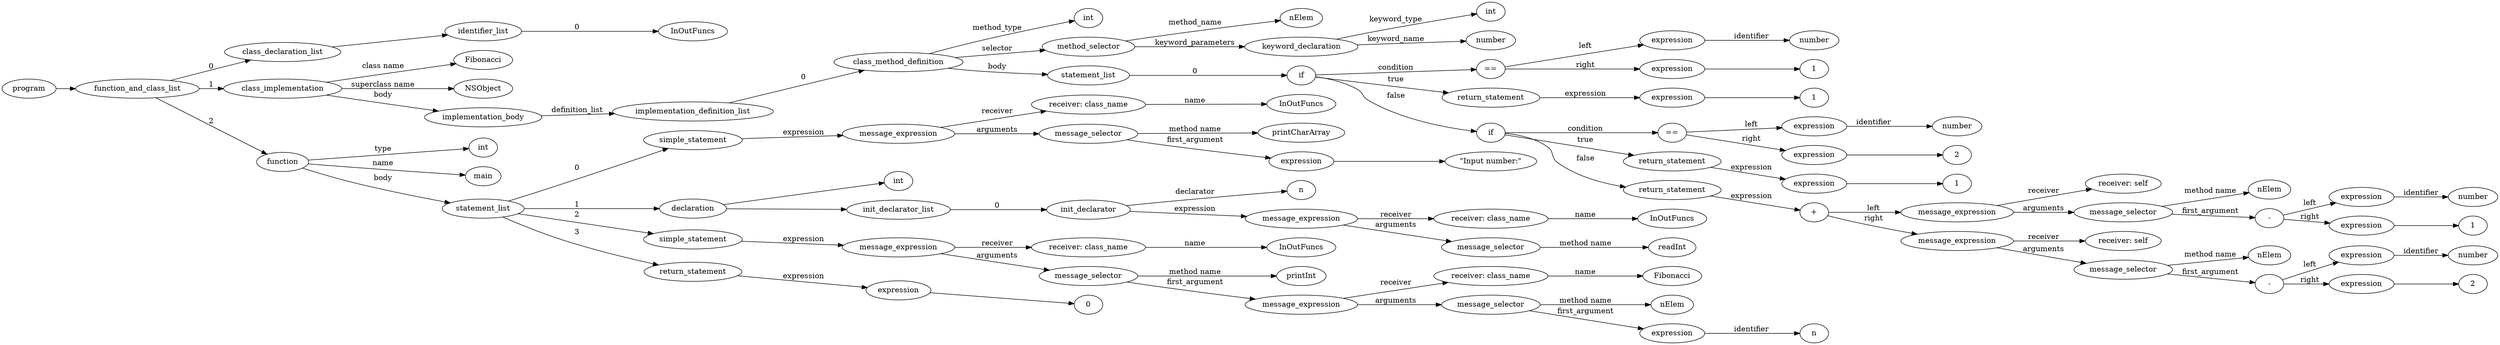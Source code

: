 digraph ObjectiveC { rankdir="LR";
71[label="program"];
71->2;
2[label="function_and_class_list"];
2->1[label="0"];
1[label="class_declaration_list"];
1->0;
0[label="identifier_list"];
0.0 [label="InOutFuncs"];
0->0.0 [label="0"];
2->43[label="1"];
43[label="class_implementation"];
43.1 [label="Fibonacci"];
43->43.1 [label="class name"];
43.2 [label="NSObject"];
43->43.2 [label="superclass name"];
43->42[label="body"];
42[label="implementation_body"];
42->41[label="definition_list"];
41[label="implementation_definition_list"];
41->40[label="0"];
40[label="class_method_definition"];
40->3[label="method_type"];
3[label="int"];
40->6[label="selector"];
6[label="method_selector"];
6->6.1 [label="method_name"];
6.1 [label="nElem"];
6->5[label="keyword_parameters"];
5[label="keyword_declaration"];
5->4[label="keyword_type"];
4[label="int"];
5->5.2 [label="keyword_name"];
5.2 [label="number"];
40->39[label="body"];
39[label="statement_list"];
39->38[label="0"];
38[label="if"];
38->10[label="condition"];
10[label="expression"];
10[label="=="];
10->7[label="left"];
7[label="expression"];
7->7.1 [label="identifier"];7.1[label="number"];
10->9[label="right"];
9[label="expression"];
9->8;
8[label="1"];
38->13[label="true"];
13[label="return_statement"];
13->12[label="expression"];
12[label="expression"];
12->11;
11[label="1"];
38->37[label="false"];
37[label="if"];
37->17[label="condition"];
17[label="expression"];
17[label="=="];
17->14[label="left"];
14[label="expression"];
14->14.1 [label="identifier"];14.1[label="number"];
17->16[label="right"];
16[label="expression"];
16->15;
15[label="2"];
37->20[label="true"];
20[label="return_statement"];
20->19[label="expression"];
19[label="expression"];
19->18;
18[label="1"];
37->36[label="false"];
36[label="return_statement"];
36->35[label="expression"];
35[label="expression"];
35[label="+"];
35->27[label="left"];
27[label="expression"];
27[label="message_expression"];
27->21[label="receiver"];
21[label="receiver: self"];
27->26[label="arguments"];
26[label="message_selector"];
26.1 [label="nElem"];
26->26.1 [label="method name"]; 
26->25[label="first_argument"];
25[label="expression"];
25[label="-"];
25->22[label="left"];
22[label="expression"];
22->22.1 [label="identifier"];22.1[label="number"];
25->24[label="right"];
24[label="expression"];
24->23;
23[label="1"];
35->34[label="right"];
34[label="expression"];
34[label="message_expression"];
34->28[label="receiver"];
28[label="receiver: self"];
34->33[label="arguments"];
33[label="message_selector"];
33.1 [label="nElem"];
33->33.1 [label="method name"]; 
33->32[label="first_argument"];
32[label="expression"];
32[label="-"];
32->29[label="left"];
29[label="expression"];
29->29.1 [label="identifier"];29.1[label="number"];
32->31[label="right"];
31[label="expression"];
31->30;
30[label="2"];
2->70[label="2"];
70[label="function"];
70->44[label="type"];
44[label="int"];
70->70.1 [label="name"];
70.1 [label="main"];
70->51[label="body"];
51[label="statement_list"];
51->50[label="0"];
50[label="simple_statement"];
50->49[label="expression"];
49[label="expression"];
49[label="message_expression"];
49->45[label="receiver"];
45[label="receiver: class_name"];
45.1 [label="InOutFuncs"];
45->45.1 [label="name"];
49->48[label="arguments"];
48[label="message_selector"];
48.1 [label="printCharArray"];
48->48.1 [label="method name"]; 
48->47[label="first_argument"];
47[label="expression"];
47->46;
46[label=<"Input number:">];
51->58[label="1"];
58[label="declaration"];
58->52;
52[label="int"];
58->57;
57[label="init_declarator_list"];
57->56[label="0"];
56[label="init_declarator"];
56.1 [label="n"];
56->56.1[label="declarator"];
56->55[label="expression"];
55[label="expression"];
55[label="message_expression"];
55->53[label="receiver"];
53[label="receiver: class_name"];
53.1 [label="InOutFuncs"];
53->53.1 [label="name"];
55->54[label="arguments"];
54[label="message_selector"];
54.1 [label="readInt"];
54->54.1 [label="method name"]; 
51->66[label="2"];
66[label="simple_statement"];
66->65[label="expression"];
65[label="expression"];
65[label="message_expression"];
65->59[label="receiver"];
59[label="receiver: class_name"];
59.1 [label="InOutFuncs"];
59->59.1 [label="name"];
65->64[label="arguments"];
64[label="message_selector"];
64.1 [label="printInt"];
64->64.1 [label="method name"]; 
64->63[label="first_argument"];
63[label="expression"];
63[label="message_expression"];
63->60[label="receiver"];
60[label="receiver: class_name"];
60.1 [label="Fibonacci"];
60->60.1 [label="name"];
63->62[label="arguments"];
62[label="message_selector"];
62.1 [label="nElem"];
62->62.1 [label="method name"]; 
62->61[label="first_argument"];
61[label="expression"];
61->61.1 [label="identifier"];61.1[label="n"];
51->69[label="3"];
69[label="return_statement"];
69->68[label="expression"];
68[label="expression"];
68->67;
67[label="0"];
}

